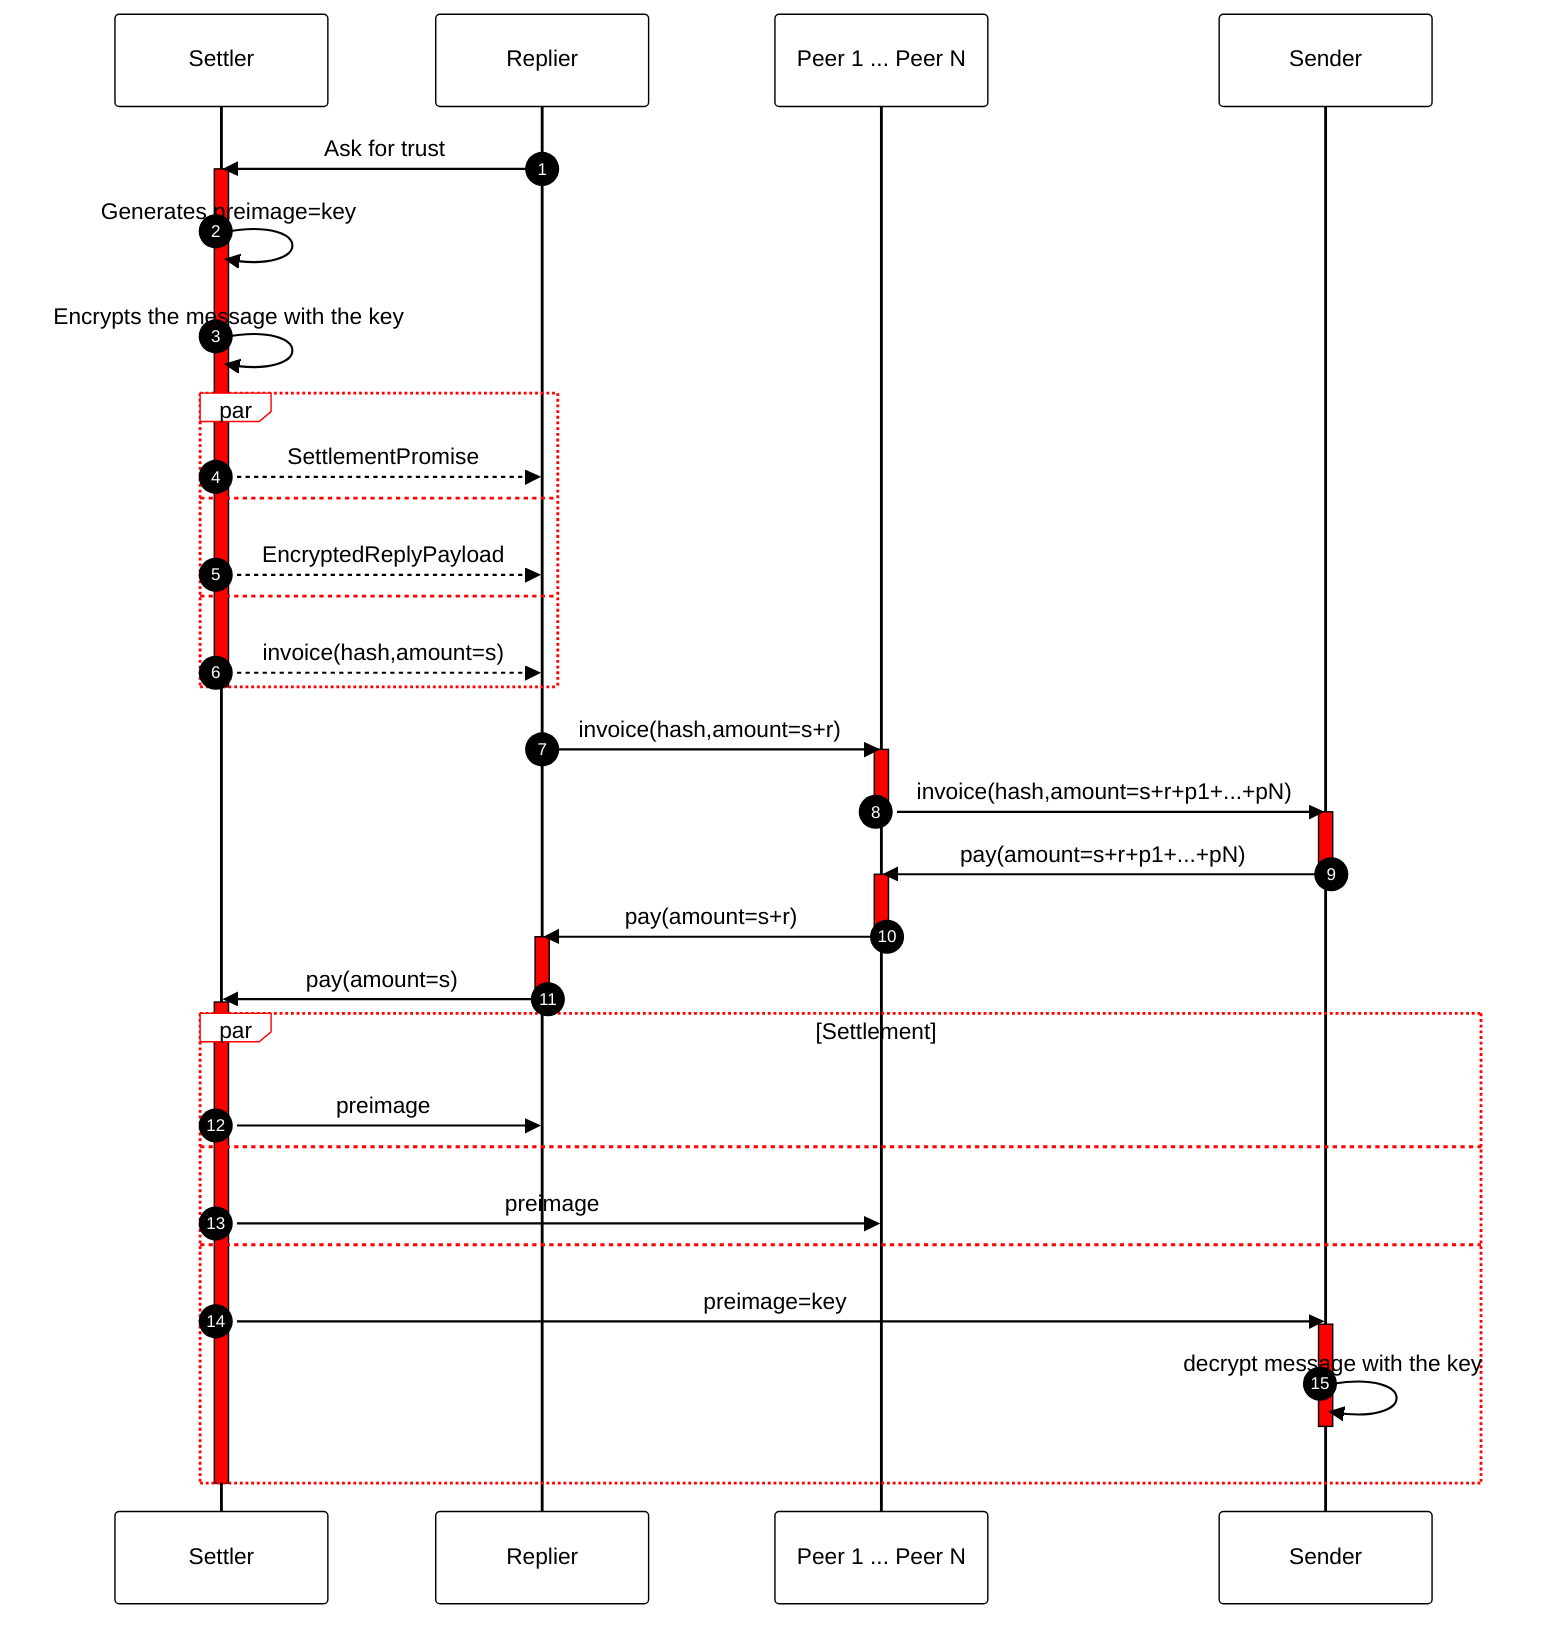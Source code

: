 %%{
  init: {
    'theme': 'base',
    'themeVariables': {
      'activationBorderColor':'#000',
      'activationBkgColor':'#F00',
      'primaryColor': '#FFF',
      'primaryTextColor': '#000',
      'primaryBorderColor': '#000',
      'lineColor': '#000',
      'secondaryColor': '#FFF',
      'labelBoxBorderColor':'#F00',
      'tertiaryColor': '#000'
    }
  }
}%%
sequenceDiagram
    autonumber
    participant Settler
    participant Replier
    participant Peer 1 ... Peer N
    participant Sender
    Replier->>Settler: Ask for trust
    activate Settler
      Settler->>Settler: Generates preimage=key
      Settler->>Settler: Encrypts the message with the key 
      par
        Settler-->>Replier: SettlementPromise
      and
        Settler-->>Replier: EncryptedReplyPayload
      and
        Settler-->>Replier: invoice(hash,amount=s)
      end
    deactivate Settler
    Replier->>Peer 1 ... Peer N: invoice(hash,amount=s+r)
    activate Peer 1 ... Peer N
      Peer 1 ... Peer N->>Sender: invoice(hash,amount=s+r+p1+...+pN)
    deactivate Peer 1 ... Peer N
    activate Sender
      Sender->>Peer 1 ... Peer N: pay(amount=s+r+p1+...+pN)
    deactivate Sender
    activate Peer 1 ... Peer N
      Peer 1 ... Peer N->>Replier: pay(amount=s+r)
    deactivate Peer 1 ... Peer N
    activate Replier
      Replier->>Settler: pay(amount=s)
    deactivate Replier
    activate Settler
      par Settlement
        Settler->>Replier: preimage
      and
        Settler->>Peer 1 ... Peer N: preimage
      and
        Settler->>Sender: preimage=key
        activate Sender
          Sender->>Sender:decrypt message with the key
        deactivate Sender
      end
    deactivate Settler